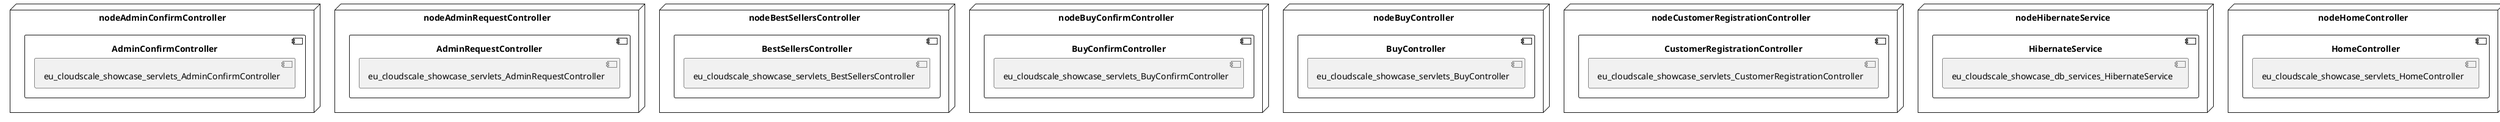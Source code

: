 @startuml
skinparam fixCircleLabelOverlapping true
skinparam componentStyle uml2
node nodeAdminConfirmController {
component AdminConfirmController {
[eu_cloudscale_showcase_servlets_AdminConfirmController] [[cloudscale-project-cloudstore.system#_eul--sAwEe6e1ZkCPcKRww]]
}
}
node nodeAdminRequestController {
component AdminRequestController {
[eu_cloudscale_showcase_servlets_AdminRequestController] [[cloudscale-project-cloudstore.system#_eul--sAwEe6e1ZkCPcKRww]]
}
}
node nodeBestSellersController {
component BestSellersController {
[eu_cloudscale_showcase_servlets_BestSellersController] [[cloudscale-project-cloudstore.system#_eul--sAwEe6e1ZkCPcKRww]]
}
}
node nodeBuyConfirmController {
component BuyConfirmController {
[eu_cloudscale_showcase_servlets_BuyConfirmController] [[cloudscale-project-cloudstore.system#_eul--sAwEe6e1ZkCPcKRww]]
}
}
node nodeBuyController {
component BuyController {
[eu_cloudscale_showcase_servlets_BuyController] [[cloudscale-project-cloudstore.system#_eul--sAwEe6e1ZkCPcKRww]]
}
}
node nodeCustomerRegistrationController {
component CustomerRegistrationController {
[eu_cloudscale_showcase_servlets_CustomerRegistrationController] [[cloudscale-project-cloudstore.system#_eul--sAwEe6e1ZkCPcKRww]]
}
}
node nodeHibernateService {
component HibernateService {
[eu_cloudscale_showcase_db_services_HibernateService] [[cloudscale-project-cloudstore.system#_eul--sAwEe6e1ZkCPcKRww]]
}
}
node nodeHomeController {
component HomeController {
[eu_cloudscale_showcase_servlets_HomeController] [[cloudscale-project-cloudstore.system#_eul--sAwEe6e1ZkCPcKRww]]
}
}
node nodeLoginController {
component LoginController {
[eu_cloudscale_showcase_servlets_LoginController] [[cloudscale-project-cloudstore.system#_eul--sAwEe6e1ZkCPcKRww]]
}
}
node nodeMongoService {
component MongoService {
[eu_cloudscale_showcase_db_services_MongoService] [[cloudscale-project-cloudstore.system#_eul--sAwEe6e1ZkCPcKRww]]
}
}
node nodeNewProductsController {
component NewProductsController {
[eu_cloudscale_showcase_servlets_NewProductsController] [[cloudscale-project-cloudstore.system#_eul--sAwEe6e1ZkCPcKRww]]
}
}
node nodeOrderDisplayController {
component OrderDisplayController {
[eu_cloudscale_showcase_servlets_OrderDisplayController] [[cloudscale-project-cloudstore.system#_eul--sAwEe6e1ZkCPcKRww]]
}
}
node nodeOrderInquiryController {
component OrderInquiryController {
[eu_cloudscale_showcase_servlets_OrderInquiryController] [[cloudscale-project-cloudstore.system#_eul--sAwEe6e1ZkCPcKRww]]
}
}
node nodePaymentService {
component PaymentService {
[eu_cloudscale_showcase_servlets_PaymentController] [[cloudscale-project-cloudstore.system#_eul--sAwEe6e1ZkCPcKRww]]
[eu_cloudscale_showcase_servlets_helpers_PaymentService] [[cloudscale-project-cloudstore.system#_eul--sAwEe6e1ZkCPcKRww]]
}
}
node nodeProductDetailServlet {
component ProductDetailServlet {
[eu_cloudscale_showcase_servlets_ProductDetailServlet] [[cloudscale-project-cloudstore.system#_eul--sAwEe6e1ZkCPcKRww]]
}
}
node nodeSearchController {
component SearchController {
[eu_cloudscale_showcase_servlets_SearchController] [[cloudscale-project-cloudstore.system#_eul--sAwEe6e1ZkCPcKRww]]
}
}
node nodeShoppingCartController {
component ShoppingCartController {
[eu_cloudscale_showcase_servlets_ShoppingCartController] [[cloudscale-project-cloudstore.system#_eul--sAwEe6e1ZkCPcKRww]]
}
}

@enduml
